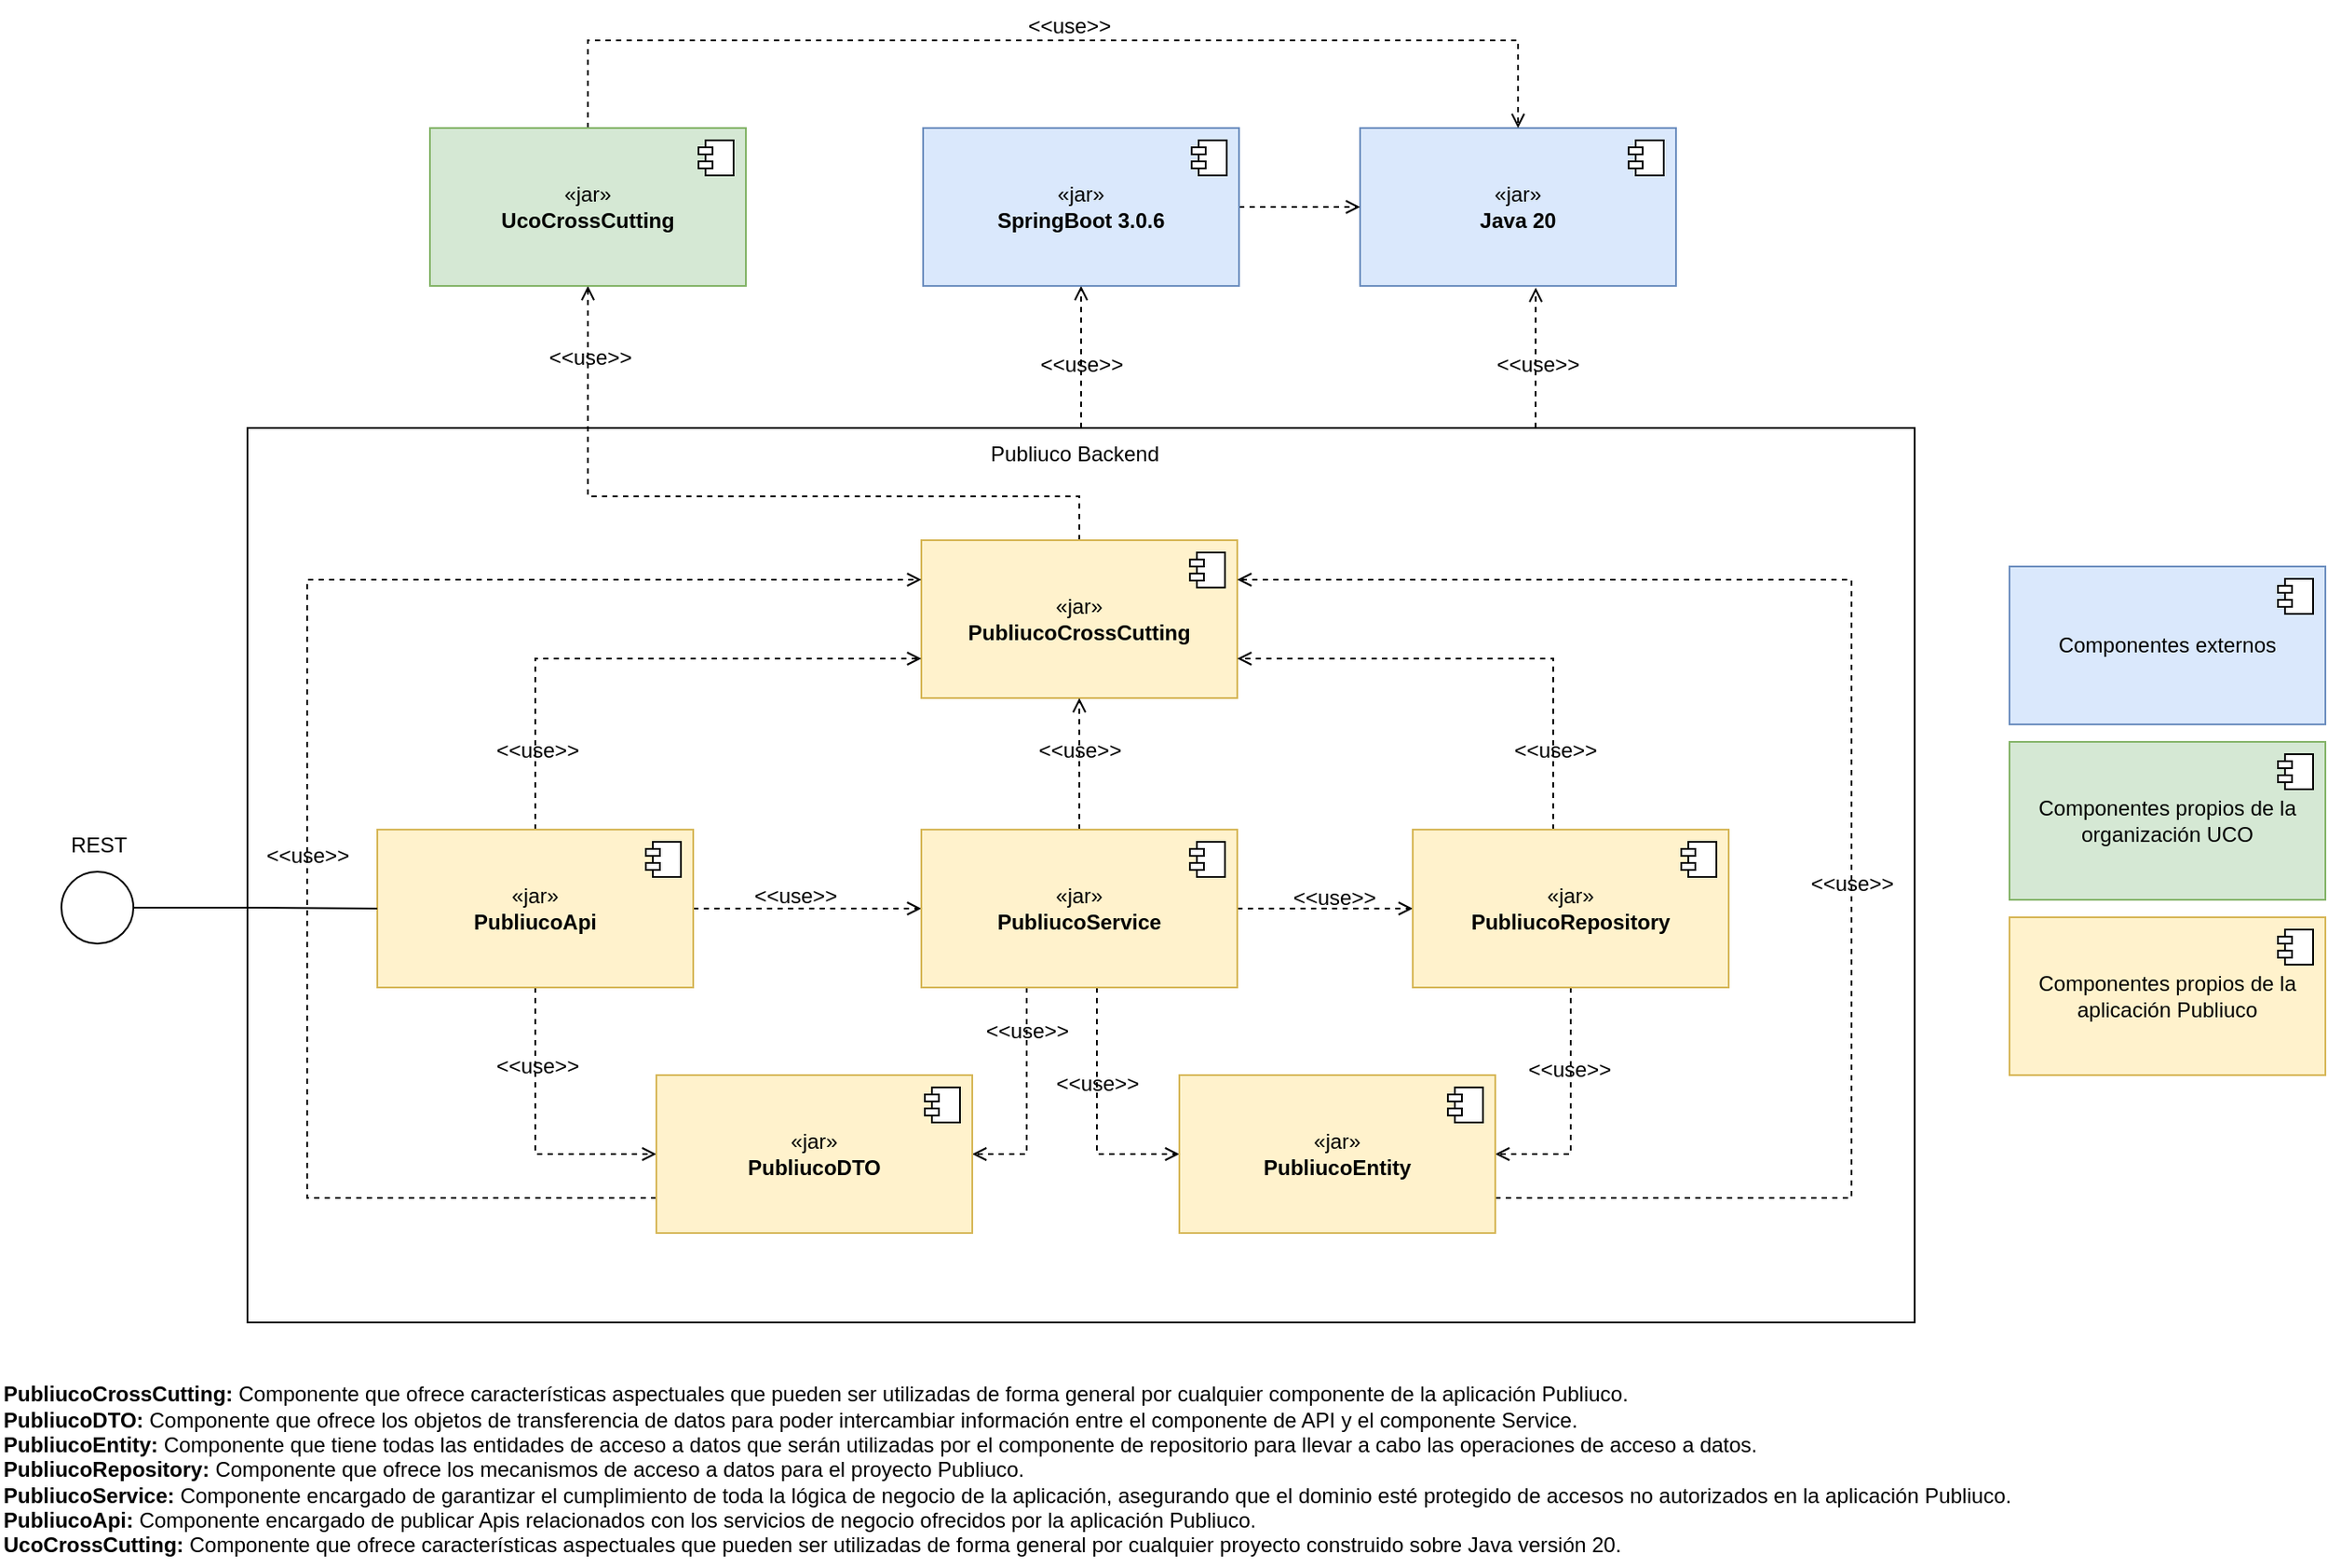 <mxfile version="21.0.6" type="device"><diagram name="Página-1" id="PIklZzsJ2BpsdOLTz_9t"><mxGraphModel dx="2269" dy="2489" grid="1" gridSize="10" guides="1" tooltips="1" connect="1" arrows="1" fold="1" page="1" pageScale="1" pageWidth="827" pageHeight="1169" math="0" shadow="0"><root><mxCell id="0"/><mxCell id="1" parent="0"/><mxCell id="p-Tx8P7YwuyTGG2r0MlX-31" style="edgeStyle=orthogonalEdgeStyle;rounded=0;orthogonalLoop=1;jettySize=auto;html=1;entryX=0.556;entryY=1.011;entryDx=0;entryDy=0;entryPerimeter=0;dashed=1;endArrow=open;endFill=0;" edge="1" parent="1" source="p-Tx8P7YwuyTGG2r0MlX-27" target="p-Tx8P7YwuyTGG2r0MlX-29"><mxGeometry relative="1" as="geometry"><Array as="points"><mxPoint x="1120" y="30"/><mxPoint x="1120" y="30"/></Array></mxGeometry></mxCell><mxCell id="p-Tx8P7YwuyTGG2r0MlX-35" style="edgeStyle=orthogonalEdgeStyle;rounded=0;orthogonalLoop=1;jettySize=auto;html=1;entryX=0.5;entryY=1;entryDx=0;entryDy=0;endArrow=open;endFill=0;dashed=1;" edge="1" parent="1" source="p-Tx8P7YwuyTGG2r0MlX-27" target="p-Tx8P7YwuyTGG2r0MlX-32"><mxGeometry relative="1" as="geometry"/></mxCell><mxCell id="p-Tx8P7YwuyTGG2r0MlX-27" value="" style="rounded=0;whiteSpace=wrap;html=1;fillColor=none;" vertex="1" parent="1"><mxGeometry x="386" y="61" width="950" height="510" as="geometry"/></mxCell><mxCell id="p-Tx8P7YwuyTGG2r0MlX-64" style="edgeStyle=orthogonalEdgeStyle;rounded=0;orthogonalLoop=1;jettySize=auto;html=1;dashed=1;endArrow=open;endFill=0;" edge="1" parent="1" source="p-Tx8P7YwuyTGG2r0MlX-1" target="p-Tx8P7YwuyTGG2r0MlX-61"><mxGeometry relative="1" as="geometry"><Array as="points"><mxPoint x="860" y="100"/><mxPoint x="580" y="100"/></Array></mxGeometry></mxCell><mxCell id="p-Tx8P7YwuyTGG2r0MlX-1" value="«jar»&lt;br&gt;&lt;b&gt;PubliucoCrossCutting&lt;/b&gt;" style="html=1;dropTarget=0;whiteSpace=wrap;fillColor=#fff2cc;strokeColor=#d6b656;" vertex="1" parent="1"><mxGeometry x="770" y="125" width="180" height="90" as="geometry"/></mxCell><mxCell id="p-Tx8P7YwuyTGG2r0MlX-2" value="" style="shape=module;jettyWidth=8;jettyHeight=4;" vertex="1" parent="p-Tx8P7YwuyTGG2r0MlX-1"><mxGeometry x="1" width="20" height="20" relative="1" as="geometry"><mxPoint x="-27" y="7" as="offset"/></mxGeometry></mxCell><mxCell id="p-Tx8P7YwuyTGG2r0MlX-5" style="edgeStyle=orthogonalEdgeStyle;rounded=0;orthogonalLoop=1;jettySize=auto;html=1;endArrow=open;endFill=0;dashed=1;startArrow=none;entryX=0;entryY=0.75;entryDx=0;entryDy=0;" edge="1" parent="1" source="p-Tx8P7YwuyTGG2r0MlX-3" target="p-Tx8P7YwuyTGG2r0MlX-1"><mxGeometry relative="1" as="geometry"><mxPoint x="550" y="215" as="sourcePoint"/><Array as="points"><mxPoint x="550" y="193"/></Array></mxGeometry></mxCell><mxCell id="p-Tx8P7YwuyTGG2r0MlX-12" style="edgeStyle=orthogonalEdgeStyle;rounded=0;orthogonalLoop=1;jettySize=auto;html=1;entryX=0;entryY=0.5;entryDx=0;entryDy=0;endArrow=open;endFill=0;dashed=1;" edge="1" parent="1" source="p-Tx8P7YwuyTGG2r0MlX-3" target="p-Tx8P7YwuyTGG2r0MlX-8"><mxGeometry relative="1" as="geometry"/></mxCell><mxCell id="p-Tx8P7YwuyTGG2r0MlX-18" style="edgeStyle=orthogonalEdgeStyle;rounded=0;orthogonalLoop=1;jettySize=auto;html=1;entryX=0;entryY=0.5;entryDx=0;entryDy=0;endArrow=open;endFill=0;dashed=1;" edge="1" parent="1" source="p-Tx8P7YwuyTGG2r0MlX-3" target="p-Tx8P7YwuyTGG2r0MlX-16"><mxGeometry relative="1" as="geometry"/></mxCell><mxCell id="p-Tx8P7YwuyTGG2r0MlX-3" value="«jar»&lt;br&gt;&lt;b&gt;PubliucoApi&lt;/b&gt;" style="html=1;dropTarget=0;whiteSpace=wrap;fillColor=#fff2cc;strokeColor=#d6b656;" vertex="1" parent="1"><mxGeometry x="460" y="290" width="180" height="90" as="geometry"/></mxCell><mxCell id="p-Tx8P7YwuyTGG2r0MlX-4" value="" style="shape=module;jettyWidth=8;jettyHeight=4;" vertex="1" parent="p-Tx8P7YwuyTGG2r0MlX-3"><mxGeometry x="1" width="20" height="20" relative="1" as="geometry"><mxPoint x="-27" y="7" as="offset"/></mxGeometry></mxCell><mxCell id="p-Tx8P7YwuyTGG2r0MlX-13" style="edgeStyle=orthogonalEdgeStyle;rounded=0;orthogonalLoop=1;jettySize=auto;html=1;entryX=0;entryY=0.5;entryDx=0;entryDy=0;dashed=1;endArrow=open;endFill=0;" edge="1" parent="1" source="p-Tx8P7YwuyTGG2r0MlX-8" target="p-Tx8P7YwuyTGG2r0MlX-10"><mxGeometry relative="1" as="geometry"/></mxCell><mxCell id="p-Tx8P7YwuyTGG2r0MlX-19" style="edgeStyle=orthogonalEdgeStyle;rounded=0;orthogonalLoop=1;jettySize=auto;html=1;entryX=1;entryY=0.5;entryDx=0;entryDy=0;endArrow=open;endFill=0;dashed=1;" edge="1" parent="1" source="p-Tx8P7YwuyTGG2r0MlX-8" target="p-Tx8P7YwuyTGG2r0MlX-16"><mxGeometry relative="1" as="geometry"><Array as="points"><mxPoint x="830" y="475"/></Array></mxGeometry></mxCell><mxCell id="p-Tx8P7YwuyTGG2r0MlX-21" style="edgeStyle=orthogonalEdgeStyle;rounded=0;orthogonalLoop=1;jettySize=auto;html=1;entryX=0;entryY=0.5;entryDx=0;entryDy=0;endArrow=open;endFill=0;dashed=1;" edge="1" parent="1" source="p-Tx8P7YwuyTGG2r0MlX-8" target="p-Tx8P7YwuyTGG2r0MlX-14"><mxGeometry relative="1" as="geometry"><Array as="points"><mxPoint x="870" y="475"/></Array></mxGeometry></mxCell><mxCell id="p-Tx8P7YwuyTGG2r0MlX-23" style="edgeStyle=orthogonalEdgeStyle;rounded=0;orthogonalLoop=1;jettySize=auto;html=1;entryX=0.5;entryY=1;entryDx=0;entryDy=0;endArrow=open;endFill=0;dashed=1;" edge="1" parent="1" source="p-Tx8P7YwuyTGG2r0MlX-8" target="p-Tx8P7YwuyTGG2r0MlX-1"><mxGeometry relative="1" as="geometry"/></mxCell><mxCell id="p-Tx8P7YwuyTGG2r0MlX-8" value="«jar»&lt;br&gt;&lt;b style=&quot;border-color: var(--border-color);&quot;&gt;Publiuco&lt;/b&gt;&lt;b&gt;Service&lt;/b&gt;" style="html=1;dropTarget=0;whiteSpace=wrap;fillColor=#fff2cc;strokeColor=#d6b656;" vertex="1" parent="1"><mxGeometry x="770" y="290" width="180" height="90" as="geometry"/></mxCell><mxCell id="p-Tx8P7YwuyTGG2r0MlX-9" value="" style="shape=module;jettyWidth=8;jettyHeight=4;" vertex="1" parent="p-Tx8P7YwuyTGG2r0MlX-8"><mxGeometry x="1" width="20" height="20" relative="1" as="geometry"><mxPoint x="-27" y="7" as="offset"/></mxGeometry></mxCell><mxCell id="p-Tx8P7YwuyTGG2r0MlX-22" style="edgeStyle=orthogonalEdgeStyle;rounded=0;orthogonalLoop=1;jettySize=auto;html=1;entryX=1;entryY=0.5;entryDx=0;entryDy=0;endArrow=open;endFill=0;dashed=1;" edge="1" parent="1" source="p-Tx8P7YwuyTGG2r0MlX-10" target="p-Tx8P7YwuyTGG2r0MlX-14"><mxGeometry relative="1" as="geometry"/></mxCell><mxCell id="p-Tx8P7YwuyTGG2r0MlX-24" style="edgeStyle=orthogonalEdgeStyle;rounded=0;orthogonalLoop=1;jettySize=auto;html=1;entryX=1;entryY=0.75;entryDx=0;entryDy=0;dashed=1;endArrow=open;endFill=0;" edge="1" parent="1" source="p-Tx8P7YwuyTGG2r0MlX-10" target="p-Tx8P7YwuyTGG2r0MlX-1"><mxGeometry relative="1" as="geometry"><Array as="points"><mxPoint x="1130" y="193"/></Array></mxGeometry></mxCell><mxCell id="p-Tx8P7YwuyTGG2r0MlX-10" value="«jar»&lt;br&gt;&lt;b style=&quot;border-color: var(--border-color);&quot;&gt;Publiuco&lt;/b&gt;&lt;b&gt;Repository&lt;/b&gt;" style="html=1;dropTarget=0;whiteSpace=wrap;fillColor=#fff2cc;strokeColor=#d6b656;" vertex="1" parent="1"><mxGeometry x="1050" y="290" width="180" height="90" as="geometry"/></mxCell><mxCell id="p-Tx8P7YwuyTGG2r0MlX-11" value="" style="shape=module;jettyWidth=8;jettyHeight=4;" vertex="1" parent="p-Tx8P7YwuyTGG2r0MlX-10"><mxGeometry x="1" width="20" height="20" relative="1" as="geometry"><mxPoint x="-27" y="7" as="offset"/></mxGeometry></mxCell><mxCell id="p-Tx8P7YwuyTGG2r0MlX-26" style="edgeStyle=orthogonalEdgeStyle;rounded=0;orthogonalLoop=1;jettySize=auto;html=1;entryX=1;entryY=0.25;entryDx=0;entryDy=0;dashed=1;endArrow=open;endFill=0;" edge="1" parent="1" source="p-Tx8P7YwuyTGG2r0MlX-14" target="p-Tx8P7YwuyTGG2r0MlX-1"><mxGeometry relative="1" as="geometry"><Array as="points"><mxPoint x="1300" y="500"/><mxPoint x="1300" y="148"/></Array></mxGeometry></mxCell><mxCell id="p-Tx8P7YwuyTGG2r0MlX-14" value="«jar»&lt;br&gt;&lt;b style=&quot;border-color: var(--border-color);&quot;&gt;Publiuco&lt;/b&gt;&lt;b&gt;Entity&lt;/b&gt;" style="html=1;dropTarget=0;whiteSpace=wrap;fillColor=#fff2cc;strokeColor=#d6b656;" vertex="1" parent="1"><mxGeometry x="917" y="430" width="180" height="90" as="geometry"/></mxCell><mxCell id="p-Tx8P7YwuyTGG2r0MlX-15" value="" style="shape=module;jettyWidth=8;jettyHeight=4;" vertex="1" parent="p-Tx8P7YwuyTGG2r0MlX-14"><mxGeometry x="1" width="20" height="20" relative="1" as="geometry"><mxPoint x="-27" y="7" as="offset"/></mxGeometry></mxCell><mxCell id="p-Tx8P7YwuyTGG2r0MlX-25" style="edgeStyle=orthogonalEdgeStyle;rounded=0;orthogonalLoop=1;jettySize=auto;html=1;entryX=0;entryY=0.25;entryDx=0;entryDy=0;dashed=1;endArrow=open;endFill=0;" edge="1" parent="1" source="p-Tx8P7YwuyTGG2r0MlX-16" target="p-Tx8P7YwuyTGG2r0MlX-1"><mxGeometry relative="1" as="geometry"><Array as="points"><mxPoint x="420" y="500"/><mxPoint x="420" y="148"/></Array></mxGeometry></mxCell><mxCell id="p-Tx8P7YwuyTGG2r0MlX-16" value="«jar»&lt;br&gt;&lt;b&gt;PubliucoDTO&lt;/b&gt;" style="html=1;dropTarget=0;whiteSpace=wrap;fillColor=#fff2cc;strokeColor=#d6b656;" vertex="1" parent="1"><mxGeometry x="619" y="430" width="180" height="90" as="geometry"/></mxCell><mxCell id="p-Tx8P7YwuyTGG2r0MlX-17" value="" style="shape=module;jettyWidth=8;jettyHeight=4;" vertex="1" parent="p-Tx8P7YwuyTGG2r0MlX-16"><mxGeometry x="1" width="20" height="20" relative="1" as="geometry"><mxPoint x="-27" y="7" as="offset"/></mxGeometry></mxCell><mxCell id="p-Tx8P7YwuyTGG2r0MlX-28" value="Publiuco Backend" style="text;html=1;align=center;verticalAlign=middle;resizable=0;points=[];autosize=1;strokeColor=none;fillColor=none;" vertex="1" parent="1"><mxGeometry x="797" y="61" width="120" height="30" as="geometry"/></mxCell><mxCell id="p-Tx8P7YwuyTGG2r0MlX-29" value="«jar»&lt;br&gt;&lt;b&gt;Java 20&lt;/b&gt;" style="html=1;dropTarget=0;whiteSpace=wrap;fillColor=#dae8fc;strokeColor=#6c8ebf;" vertex="1" parent="1"><mxGeometry x="1020" y="-110" width="180" height="90" as="geometry"/></mxCell><mxCell id="p-Tx8P7YwuyTGG2r0MlX-30" value="" style="shape=module;jettyWidth=8;jettyHeight=4;" vertex="1" parent="p-Tx8P7YwuyTGG2r0MlX-29"><mxGeometry x="1" width="20" height="20" relative="1" as="geometry"><mxPoint x="-27" y="7" as="offset"/></mxGeometry></mxCell><mxCell id="p-Tx8P7YwuyTGG2r0MlX-34" style="edgeStyle=orthogonalEdgeStyle;rounded=0;orthogonalLoop=1;jettySize=auto;html=1;entryX=0;entryY=0.5;entryDx=0;entryDy=0;dashed=1;endArrow=open;endFill=0;" edge="1" parent="1" source="p-Tx8P7YwuyTGG2r0MlX-32" target="p-Tx8P7YwuyTGG2r0MlX-29"><mxGeometry relative="1" as="geometry"/></mxCell><mxCell id="p-Tx8P7YwuyTGG2r0MlX-32" value="«jar»&lt;br&gt;&lt;b&gt;SpringBoot 3.0.6&lt;/b&gt;" style="html=1;dropTarget=0;whiteSpace=wrap;fillColor=#dae8fc;strokeColor=#6c8ebf;" vertex="1" parent="1"><mxGeometry x="771" y="-110" width="180" height="90" as="geometry"/></mxCell><mxCell id="p-Tx8P7YwuyTGG2r0MlX-33" value="" style="shape=module;jettyWidth=8;jettyHeight=4;" vertex="1" parent="p-Tx8P7YwuyTGG2r0MlX-32"><mxGeometry x="1" width="20" height="20" relative="1" as="geometry"><mxPoint x="-27" y="7" as="offset"/></mxGeometry></mxCell><mxCell id="p-Tx8P7YwuyTGG2r0MlX-48" value="&amp;lt;&amp;lt;use&amp;gt;&amp;gt;" style="text;html=1;align=center;verticalAlign=middle;resizable=0;points=[];autosize=1;strokeColor=none;fillColor=none;" vertex="1" parent="1"><mxGeometry x="516" y="230" width="70" height="30" as="geometry"/></mxCell><mxCell id="p-Tx8P7YwuyTGG2r0MlX-49" value="&amp;lt;&amp;lt;use&amp;gt;&amp;gt;" style="text;html=1;align=center;verticalAlign=middle;resizable=0;points=[];autosize=1;strokeColor=none;fillColor=none;" vertex="1" parent="1"><mxGeometry x="825" y="230" width="70" height="30" as="geometry"/></mxCell><mxCell id="p-Tx8P7YwuyTGG2r0MlX-50" value="&amp;lt;&amp;lt;use&amp;gt;&amp;gt;" style="text;html=1;align=center;verticalAlign=middle;resizable=0;points=[];autosize=1;strokeColor=none;fillColor=none;" vertex="1" parent="1"><mxGeometry x="1096" y="230" width="70" height="30" as="geometry"/></mxCell><mxCell id="p-Tx8P7YwuyTGG2r0MlX-51" value="&amp;lt;&amp;lt;use&amp;gt;&amp;gt;" style="text;html=1;align=center;verticalAlign=middle;resizable=0;points=[];autosize=1;strokeColor=none;fillColor=none;" vertex="1" parent="1"><mxGeometry x="663" y="313" width="70" height="30" as="geometry"/></mxCell><mxCell id="p-Tx8P7YwuyTGG2r0MlX-52" value="&amp;lt;&amp;lt;use&amp;gt;&amp;gt;" style="text;html=1;align=center;verticalAlign=middle;resizable=0;points=[];autosize=1;strokeColor=none;fillColor=none;" vertex="1" parent="1"><mxGeometry x="970" y="314" width="70" height="30" as="geometry"/></mxCell><mxCell id="p-Tx8P7YwuyTGG2r0MlX-53" value="&amp;lt;&amp;lt;use&amp;gt;&amp;gt;" style="text;html=1;align=center;verticalAlign=middle;resizable=0;points=[];autosize=1;strokeColor=none;fillColor=none;" vertex="1" parent="1"><mxGeometry x="516" y="410" width="70" height="30" as="geometry"/></mxCell><mxCell id="p-Tx8P7YwuyTGG2r0MlX-54" value="&amp;lt;&amp;lt;use&amp;gt;&amp;gt;" style="text;html=1;align=center;verticalAlign=middle;resizable=0;points=[];autosize=1;strokeColor=none;fillColor=none;" vertex="1" parent="1"><mxGeometry x="795" y="390" width="70" height="30" as="geometry"/></mxCell><mxCell id="p-Tx8P7YwuyTGG2r0MlX-55" value="&amp;lt;&amp;lt;use&amp;gt;&amp;gt;" style="text;html=1;align=center;verticalAlign=middle;resizable=0;points=[];autosize=1;strokeColor=none;fillColor=none;" vertex="1" parent="1"><mxGeometry x="835" y="420" width="70" height="30" as="geometry"/></mxCell><mxCell id="p-Tx8P7YwuyTGG2r0MlX-56" value="&amp;lt;&amp;lt;use&amp;gt;&amp;gt;" style="text;html=1;align=center;verticalAlign=middle;resizable=0;points=[];autosize=1;strokeColor=none;fillColor=none;" vertex="1" parent="1"><mxGeometry x="1104" y="412" width="70" height="30" as="geometry"/></mxCell><mxCell id="p-Tx8P7YwuyTGG2r0MlX-57" value="&amp;lt;&amp;lt;use&amp;gt;&amp;gt;" style="text;html=1;align=center;verticalAlign=middle;resizable=0;points=[];autosize=1;strokeColor=none;fillColor=none;" vertex="1" parent="1"><mxGeometry x="1265" y="306" width="70" height="30" as="geometry"/></mxCell><mxCell id="p-Tx8P7YwuyTGG2r0MlX-58" value="&amp;lt;&amp;lt;use&amp;gt;&amp;gt;" style="text;html=1;align=center;verticalAlign=middle;resizable=0;points=[];autosize=1;strokeColor=none;fillColor=none;" vertex="1" parent="1"><mxGeometry x="385" y="290" width="70" height="30" as="geometry"/></mxCell><mxCell id="p-Tx8P7YwuyTGG2r0MlX-59" value="&amp;lt;&amp;lt;use&amp;gt;&amp;gt;" style="text;html=1;align=center;verticalAlign=middle;resizable=0;points=[];autosize=1;strokeColor=none;fillColor=none;" vertex="1" parent="1"><mxGeometry x="826" y="10" width="70" height="30" as="geometry"/></mxCell><mxCell id="p-Tx8P7YwuyTGG2r0MlX-60" value="&amp;lt;&amp;lt;use&amp;gt;&amp;gt;" style="text;html=1;align=center;verticalAlign=middle;resizable=0;points=[];autosize=1;strokeColor=none;fillColor=none;" vertex="1" parent="1"><mxGeometry x="1086" y="10" width="70" height="30" as="geometry"/></mxCell><mxCell id="p-Tx8P7YwuyTGG2r0MlX-67" style="edgeStyle=orthogonalEdgeStyle;rounded=0;orthogonalLoop=1;jettySize=auto;html=1;entryX=0.5;entryY=0;entryDx=0;entryDy=0;dashed=1;endArrow=open;endFill=0;" edge="1" parent="1" source="p-Tx8P7YwuyTGG2r0MlX-61" target="p-Tx8P7YwuyTGG2r0MlX-29"><mxGeometry relative="1" as="geometry"><Array as="points"><mxPoint x="580" y="-160"/><mxPoint x="1110" y="-160"/></Array></mxGeometry></mxCell><mxCell id="p-Tx8P7YwuyTGG2r0MlX-61" value="«jar»&lt;br&gt;&lt;b&gt;UcoCrossCutting&lt;/b&gt;" style="html=1;dropTarget=0;whiteSpace=wrap;fillColor=#d5e8d4;strokeColor=#82b366;" vertex="1" parent="1"><mxGeometry x="490" y="-110" width="180" height="90" as="geometry"/></mxCell><mxCell id="p-Tx8P7YwuyTGG2r0MlX-62" value="" style="shape=module;jettyWidth=8;jettyHeight=4;" vertex="1" parent="p-Tx8P7YwuyTGG2r0MlX-61"><mxGeometry x="1" width="20" height="20" relative="1" as="geometry"><mxPoint x="-27" y="7" as="offset"/></mxGeometry></mxCell><mxCell id="p-Tx8P7YwuyTGG2r0MlX-65" value="&amp;lt;&amp;lt;use&amp;gt;&amp;gt;" style="text;html=1;align=center;verticalAlign=middle;resizable=0;points=[];autosize=1;strokeColor=none;fillColor=none;" vertex="1" parent="1"><mxGeometry x="546" y="6" width="70" height="30" as="geometry"/></mxCell><mxCell id="p-Tx8P7YwuyTGG2r0MlX-68" value="&amp;lt;&amp;lt;use&amp;gt;&amp;gt;" style="text;html=1;align=center;verticalAlign=middle;resizable=0;points=[];autosize=1;strokeColor=none;fillColor=none;" vertex="1" parent="1"><mxGeometry x="819" y="-183" width="70" height="30" as="geometry"/></mxCell><mxCell id="p-Tx8P7YwuyTGG2r0MlX-71" style="edgeStyle=orthogonalEdgeStyle;rounded=0;orthogonalLoop=1;jettySize=auto;html=1;entryX=0;entryY=0.5;entryDx=0;entryDy=0;endArrow=none;endFill=0;" edge="1" parent="1" source="p-Tx8P7YwuyTGG2r0MlX-70" target="p-Tx8P7YwuyTGG2r0MlX-3"><mxGeometry relative="1" as="geometry"/></mxCell><mxCell id="p-Tx8P7YwuyTGG2r0MlX-70" value="" style="ellipse;whiteSpace=wrap;html=1;aspect=fixed;" vertex="1" parent="1"><mxGeometry x="280" y="314" width="41" height="41" as="geometry"/></mxCell><mxCell id="p-Tx8P7YwuyTGG2r0MlX-72" value="REST" style="text;html=1;align=center;verticalAlign=middle;resizable=0;points=[];autosize=1;strokeColor=none;fillColor=none;" vertex="1" parent="1"><mxGeometry x="270.5" y="284" width="60" height="30" as="geometry"/></mxCell><mxCell id="p-Tx8P7YwuyTGG2r0MlX-73" value="&lt;span style=&quot;border-color: var(--border-color);&quot;&gt;&lt;b style=&quot;border-color: var(--border-color); text-align: center;&quot;&gt;PubliucoCrossCutting:&amp;nbsp;&lt;/b&gt;Componente que ofrece características aspectuales que pueden ser utilizadas de forma general por cualquier componente de la aplicación Publiuco.&lt;br&gt;&lt;b&gt;PubliucoDTO:&amp;nbsp;&lt;/b&gt;Componente que ofrece los objetos de transferencia de datos para poder intercambiar información entre el componente de API y el componente Service.&lt;br&gt;&lt;b&gt;Publiuco&lt;/b&gt;&lt;b style=&quot;border-color: var(--border-color); text-align: center;&quot;&gt;Entity:&amp;nbsp;&lt;/b&gt;Componente que tiene todas las entidades de acceso a datos que serán utilizadas por el componente de repositorio para llevar a cabo las operaciones de acceso a datos.&lt;br&gt;&lt;b&gt;Publiuco&lt;/b&gt;&lt;b style=&quot;border-color: var(--border-color); text-align: center;&quot;&gt;Repository:&amp;nbsp;&lt;/b&gt;Componente que ofrece los mecanismos de acceso a datos para el proyecto Publiuco.&lt;br&gt;&lt;b&gt;Publiuco&lt;/b&gt;&lt;b style=&quot;font-weight: bold; border-color: var(--border-color); text-align: center;&quot;&gt;Service:&amp;nbsp;&lt;/b&gt;Componente encargado de garantizar el cumplimiento de toda la lógica de negocio de la aplicación, asegurando que el dominio esté protegido de accesos no autorizados en la aplicación Publiuco.&lt;br&gt;&lt;b&gt;PubliucoApi:&amp;nbsp;&lt;/b&gt;&lt;/span&gt;Componente encargado de publicar Apis relacionados con los servicios de negocio ofrecidos por la aplicación Publiuco.&lt;br&gt;&lt;b style=&quot;border-color: var(--border-color);&quot;&gt;UcoCrossCutting:&amp;nbsp;&lt;/b&gt;Componente que ofrece características aspectuales que pueden ser utilizadas de forma general por cualquier proyecto construido sobre Java versión 20." style="text;html=1;align=left;verticalAlign=middle;resizable=0;points=[];autosize=1;strokeColor=none;fillColor=none;" vertex="1" parent="1"><mxGeometry x="245" y="600" width="1170" height="110" as="geometry"/></mxCell><mxCell id="p-Tx8P7YwuyTGG2r0MlX-74" value="Componentes externos" style="html=1;dropTarget=0;whiteSpace=wrap;fillColor=#dae8fc;strokeColor=#6c8ebf;" vertex="1" parent="1"><mxGeometry x="1390" y="140" width="180" height="90" as="geometry"/></mxCell><mxCell id="p-Tx8P7YwuyTGG2r0MlX-75" value="" style="shape=module;jettyWidth=8;jettyHeight=4;" vertex="1" parent="p-Tx8P7YwuyTGG2r0MlX-74"><mxGeometry x="1" width="20" height="20" relative="1" as="geometry"><mxPoint x="-27" y="7" as="offset"/></mxGeometry></mxCell><mxCell id="p-Tx8P7YwuyTGG2r0MlX-76" value="Componentes propios de la organización UCO" style="html=1;dropTarget=0;whiteSpace=wrap;fillColor=#d5e8d4;strokeColor=#82b366;" vertex="1" parent="1"><mxGeometry x="1390" y="240" width="180" height="90" as="geometry"/></mxCell><mxCell id="p-Tx8P7YwuyTGG2r0MlX-77" value="" style="shape=module;jettyWidth=8;jettyHeight=4;" vertex="1" parent="p-Tx8P7YwuyTGG2r0MlX-76"><mxGeometry x="1" width="20" height="20" relative="1" as="geometry"><mxPoint x="-27" y="7" as="offset"/></mxGeometry></mxCell><mxCell id="p-Tx8P7YwuyTGG2r0MlX-78" value="Componentes propios de la aplicación Publiuco" style="html=1;dropTarget=0;whiteSpace=wrap;fillColor=#fff2cc;strokeColor=#d6b656;" vertex="1" parent="1"><mxGeometry x="1390" y="340" width="180" height="90" as="geometry"/></mxCell><mxCell id="p-Tx8P7YwuyTGG2r0MlX-79" value="" style="shape=module;jettyWidth=8;jettyHeight=4;" vertex="1" parent="p-Tx8P7YwuyTGG2r0MlX-78"><mxGeometry x="1" width="20" height="20" relative="1" as="geometry"><mxPoint x="-27" y="7" as="offset"/></mxGeometry></mxCell></root></mxGraphModel></diagram></mxfile>